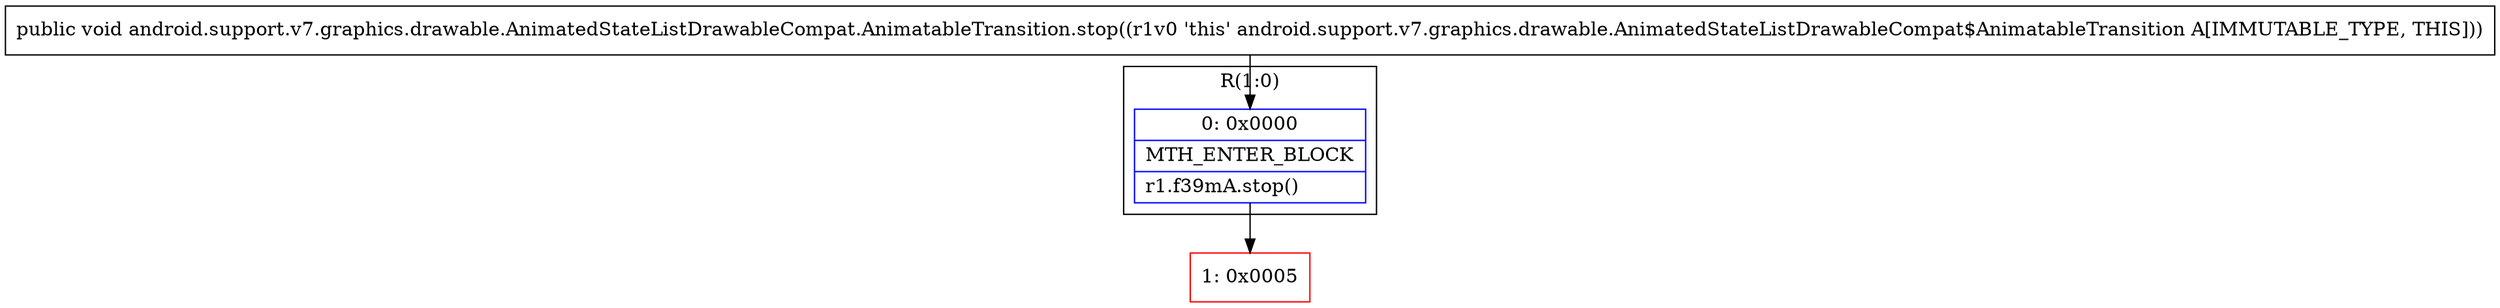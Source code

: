 digraph "CFG forandroid.support.v7.graphics.drawable.AnimatedStateListDrawableCompat.AnimatableTransition.stop()V" {
subgraph cluster_Region_1316879866 {
label = "R(1:0)";
node [shape=record,color=blue];
Node_0 [shape=record,label="{0\:\ 0x0000|MTH_ENTER_BLOCK\l|r1.f39mA.stop()\l}"];
}
Node_1 [shape=record,color=red,label="{1\:\ 0x0005}"];
MethodNode[shape=record,label="{public void android.support.v7.graphics.drawable.AnimatedStateListDrawableCompat.AnimatableTransition.stop((r1v0 'this' android.support.v7.graphics.drawable.AnimatedStateListDrawableCompat$AnimatableTransition A[IMMUTABLE_TYPE, THIS])) }"];
MethodNode -> Node_0;
Node_0 -> Node_1;
}

